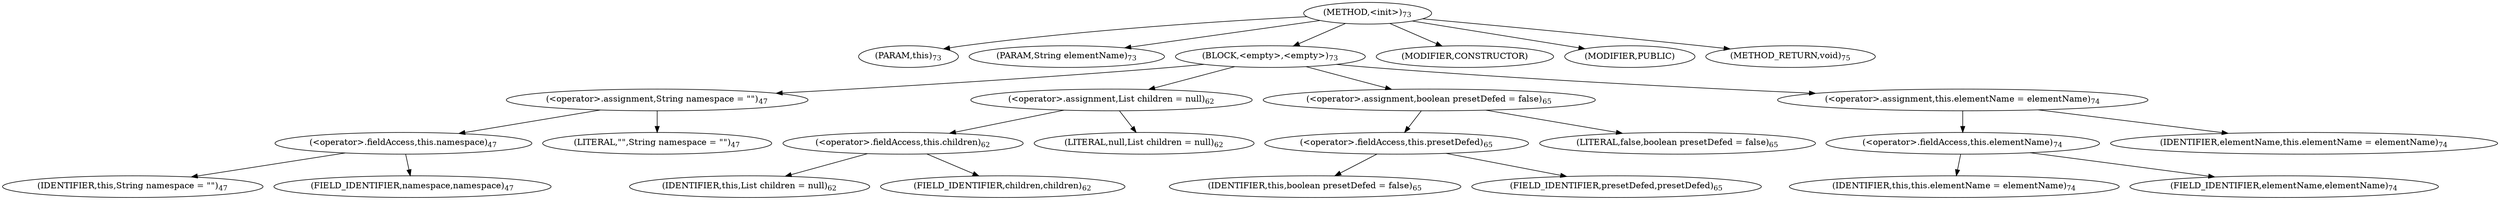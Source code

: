 digraph "&lt;init&gt;" {  
"126" [label = <(METHOD,&lt;init&gt;)<SUB>73</SUB>> ]
"4" [label = <(PARAM,this)<SUB>73</SUB>> ]
"127" [label = <(PARAM,String elementName)<SUB>73</SUB>> ]
"128" [label = <(BLOCK,&lt;empty&gt;,&lt;empty&gt;)<SUB>73</SUB>> ]
"129" [label = <(&lt;operator&gt;.assignment,String namespace = &quot;&quot;)<SUB>47</SUB>> ]
"130" [label = <(&lt;operator&gt;.fieldAccess,this.namespace)<SUB>47</SUB>> ]
"131" [label = <(IDENTIFIER,this,String namespace = &quot;&quot;)<SUB>47</SUB>> ]
"132" [label = <(FIELD_IDENTIFIER,namespace,namespace)<SUB>47</SUB>> ]
"133" [label = <(LITERAL,&quot;&quot;,String namespace = &quot;&quot;)<SUB>47</SUB>> ]
"134" [label = <(&lt;operator&gt;.assignment,List children = null)<SUB>62</SUB>> ]
"135" [label = <(&lt;operator&gt;.fieldAccess,this.children)<SUB>62</SUB>> ]
"136" [label = <(IDENTIFIER,this,List children = null)<SUB>62</SUB>> ]
"137" [label = <(FIELD_IDENTIFIER,children,children)<SUB>62</SUB>> ]
"138" [label = <(LITERAL,null,List children = null)<SUB>62</SUB>> ]
"139" [label = <(&lt;operator&gt;.assignment,boolean presetDefed = false)<SUB>65</SUB>> ]
"140" [label = <(&lt;operator&gt;.fieldAccess,this.presetDefed)<SUB>65</SUB>> ]
"141" [label = <(IDENTIFIER,this,boolean presetDefed = false)<SUB>65</SUB>> ]
"142" [label = <(FIELD_IDENTIFIER,presetDefed,presetDefed)<SUB>65</SUB>> ]
"143" [label = <(LITERAL,false,boolean presetDefed = false)<SUB>65</SUB>> ]
"144" [label = <(&lt;operator&gt;.assignment,this.elementName = elementName)<SUB>74</SUB>> ]
"145" [label = <(&lt;operator&gt;.fieldAccess,this.elementName)<SUB>74</SUB>> ]
"3" [label = <(IDENTIFIER,this,this.elementName = elementName)<SUB>74</SUB>> ]
"146" [label = <(FIELD_IDENTIFIER,elementName,elementName)<SUB>74</SUB>> ]
"147" [label = <(IDENTIFIER,elementName,this.elementName = elementName)<SUB>74</SUB>> ]
"148" [label = <(MODIFIER,CONSTRUCTOR)> ]
"149" [label = <(MODIFIER,PUBLIC)> ]
"150" [label = <(METHOD_RETURN,void)<SUB>75</SUB>> ]
  "126" -> "4" 
  "126" -> "127" 
  "126" -> "128" 
  "126" -> "148" 
  "126" -> "149" 
  "126" -> "150" 
  "128" -> "129" 
  "128" -> "134" 
  "128" -> "139" 
  "128" -> "144" 
  "129" -> "130" 
  "129" -> "133" 
  "130" -> "131" 
  "130" -> "132" 
  "134" -> "135" 
  "134" -> "138" 
  "135" -> "136" 
  "135" -> "137" 
  "139" -> "140" 
  "139" -> "143" 
  "140" -> "141" 
  "140" -> "142" 
  "144" -> "145" 
  "144" -> "147" 
  "145" -> "3" 
  "145" -> "146" 
}
